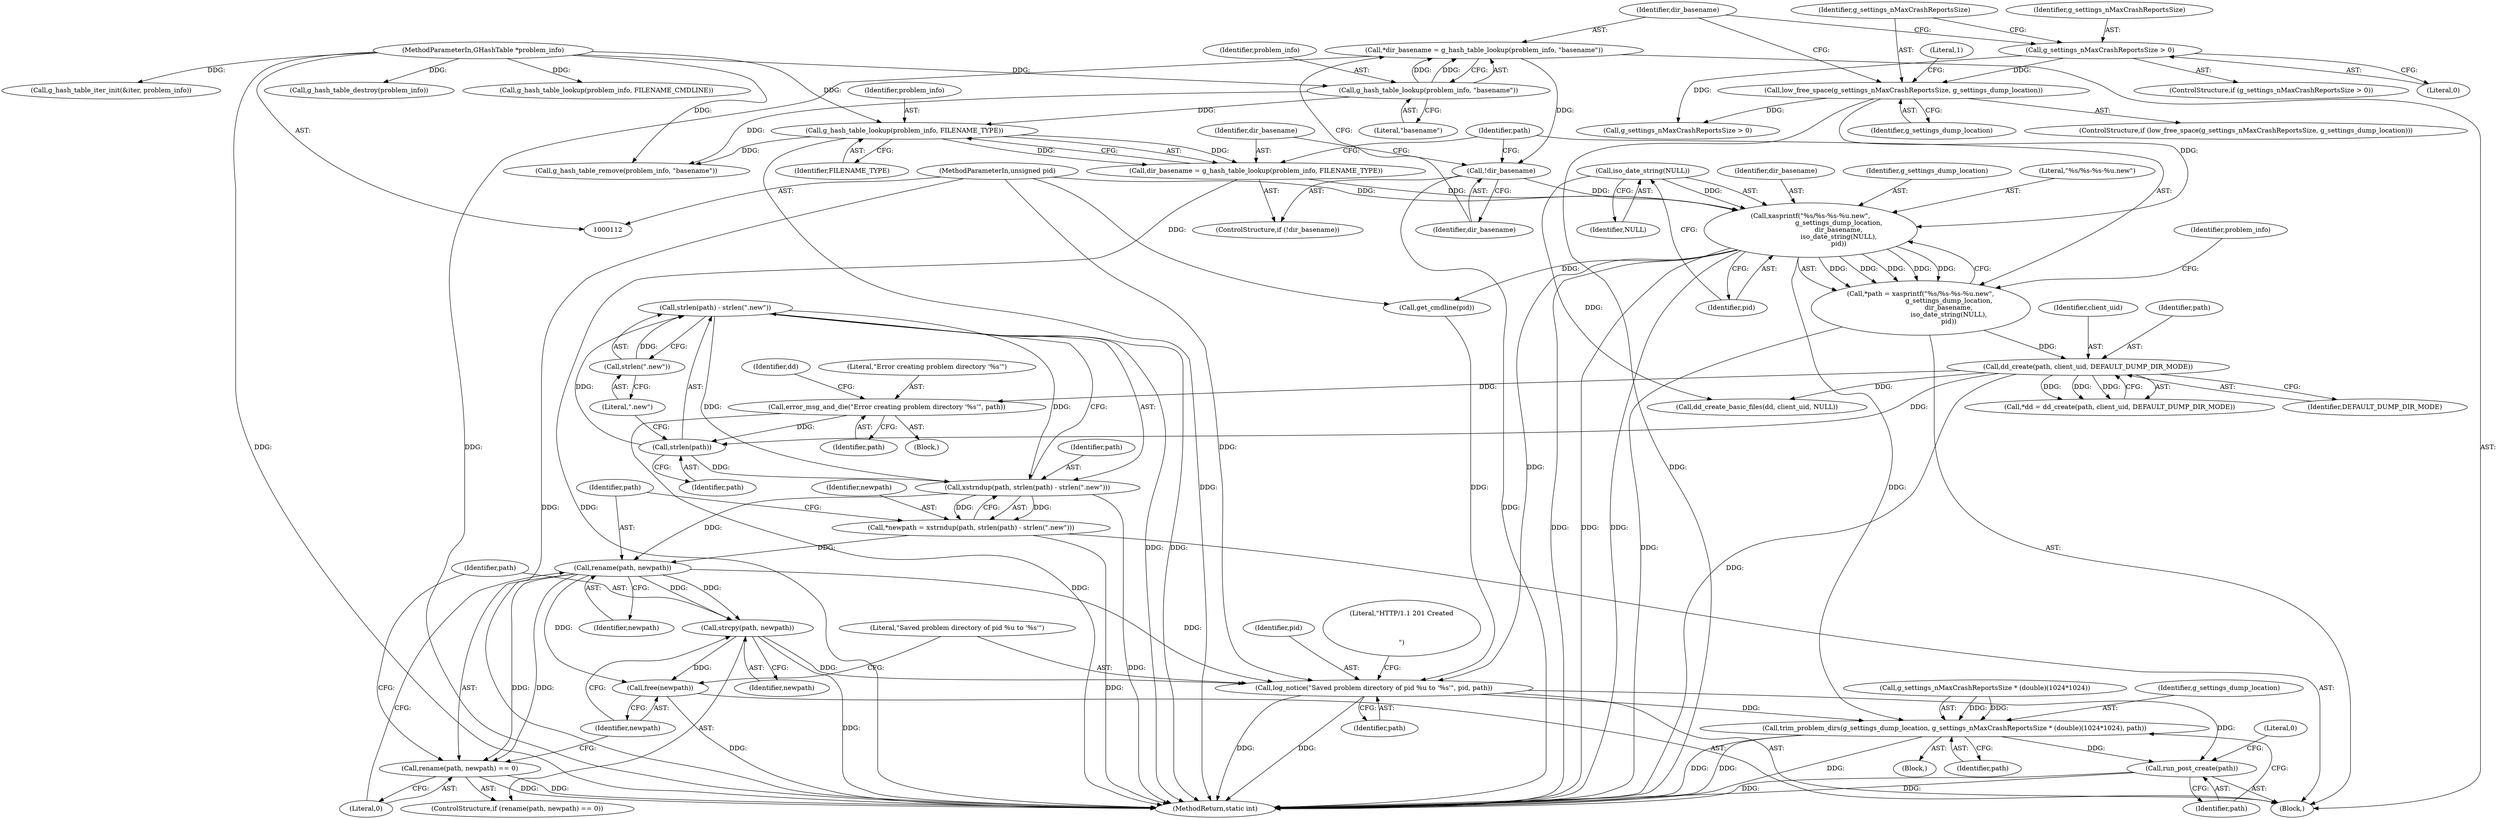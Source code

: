 digraph "1_abrt_8939398b82006ba1fec4ed491339fc075f43fc7c@API" {
"1000243" [label="(Call,strlen(path) - strlen(\".new\"))"];
"1000244" [label="(Call,strlen(path))"];
"1000157" [label="(Call,dd_create(path, client_uid, DEFAULT_DUMP_DIR_MODE))"];
"1000142" [label="(Call,*path = xasprintf(\"%s/%s-%s-%u.new\",\n                           g_settings_dump_location,\n                           dir_basename,\n                           iso_date_string(NULL),\n                           pid))"];
"1000144" [label="(Call,xasprintf(\"%s/%s-%s-%u.new\",\n                           g_settings_dump_location,\n                           dir_basename,\n                           iso_date_string(NULL),\n                           pid))"];
"1000122" [label="(Call,low_free_space(g_settings_nMaxCrashReportsSize, g_settings_dump_location))"];
"1000117" [label="(Call,g_settings_nMaxCrashReportsSize > 0)"];
"1000134" [label="(Call,!dir_basename)"];
"1000128" [label="(Call,*dir_basename = g_hash_table_lookup(problem_info, \"basename\"))"];
"1000130" [label="(Call,g_hash_table_lookup(problem_info, \"basename\"))"];
"1000113" [label="(MethodParameterIn,GHashTable *problem_info)"];
"1000136" [label="(Call,dir_basename = g_hash_table_lookup(problem_info, FILENAME_TYPE))"];
"1000138" [label="(Call,g_hash_table_lookup(problem_info, FILENAME_TYPE))"];
"1000148" [label="(Call,iso_date_string(NULL))"];
"1000114" [label="(MethodParameterIn,unsigned pid)"];
"1000165" [label="(Call,error_msg_and_die(\"Error creating problem directory '%s'\", path))"];
"1000246" [label="(Call,strlen(\".new\"))"];
"1000241" [label="(Call,xstrndup(path, strlen(path) - strlen(\".new\")))"];
"1000239" [label="(Call,*newpath = xstrndup(path, strlen(path) - strlen(\".new\")))"];
"1000250" [label="(Call,rename(path, newpath))"];
"1000249" [label="(Call,rename(path, newpath) == 0)"];
"1000254" [label="(Call,strcpy(path, newpath))"];
"1000257" [label="(Call,free(newpath))"];
"1000259" [label="(Call,log_notice(\"Saved problem directory of pid %u to '%s'\", pid, path))"];
"1000277" [label="(Call,trim_problem_dirs(g_settings_dump_location, g_settings_nMaxCrashReportsSize * (double)(1024*1024), path))"];
"1000287" [label="(Call,run_post_create(path))"];
"1000136" [label="(Call,dir_basename = g_hash_table_lookup(problem_info, FILENAME_TYPE))"];
"1000288" [label="(Identifier,path)"];
"1000242" [label="(Identifier,path)"];
"1000241" [label="(Call,xstrndup(path, strlen(path) - strlen(\".new\")))"];
"1000262" [label="(Identifier,path)"];
"1000134" [label="(Call,!dir_basename)"];
"1000257" [label="(Call,free(newpath))"];
"1000243" [label="(Call,strlen(path) - strlen(\".new\"))"];
"1000290" [label="(Literal,0)"];
"1000253" [label="(Literal,0)"];
"1000147" [label="(Identifier,dir_basename)"];
"1000168" [label="(Call,dd_create_basic_files(dd, client_uid, NULL))"];
"1000247" [label="(Literal,\".new\")"];
"1000117" [label="(Call,g_settings_nMaxCrashReportsSize > 0)"];
"1000157" [label="(Call,dd_create(path, client_uid, DEFAULT_DUMP_DIR_MODE))"];
"1000140" [label="(Identifier,FILENAME_TYPE)"];
"1000137" [label="(Identifier,dir_basename)"];
"1000114" [label="(MethodParameterIn,unsigned pid)"];
"1000130" [label="(Call,g_hash_table_lookup(problem_info, \"basename\"))"];
"1000279" [label="(Call,g_settings_nMaxCrashReportsSize * (double)(1024*1024))"];
"1000213" [label="(Call,g_hash_table_iter_init(&iter, problem_info))"];
"1000113" [label="(MethodParameterIn,GHashTable *problem_info)"];
"1000116" [label="(ControlStructure,if (g_settings_nMaxCrashReportsSize > 0))"];
"1000245" [label="(Identifier,path)"];
"1000119" [label="(Literal,0)"];
"1000133" [label="(ControlStructure,if (!dir_basename))"];
"1000164" [label="(Block,)"];
"1000246" [label="(Call,strlen(\".new\"))"];
"1000255" [label="(Identifier,path)"];
"1000249" [label="(Call,rename(path, newpath) == 0)"];
"1000129" [label="(Identifier,dir_basename)"];
"1000291" [label="(MethodReturn,static int)"];
"1000123" [label="(Identifier,g_settings_nMaxCrashReportsSize)"];
"1000244" [label="(Call,strlen(path))"];
"1000146" [label="(Identifier,g_settings_dump_location)"];
"1000139" [label="(Identifier,problem_info)"];
"1000128" [label="(Call,*dir_basename = g_hash_table_lookup(problem_info, \"basename\"))"];
"1000276" [label="(Block,)"];
"1000261" [label="(Identifier,pid)"];
"1000122" [label="(Call,low_free_space(g_settings_nMaxCrashReportsSize, g_settings_dump_location))"];
"1000149" [label="(Identifier,NULL)"];
"1000264" [label="(Literal,\"HTTP/1.1 201 Created\r\n\r\n\")"];
"1000278" [label="(Identifier,g_settings_dump_location)"];
"1000126" [label="(Literal,1)"];
"1000259" [label="(Call,log_notice(\"Saved problem directory of pid %u to '%s'\", pid, path))"];
"1000286" [label="(Identifier,path)"];
"1000159" [label="(Identifier,client_uid)"];
"1000167" [label="(Identifier,path)"];
"1000138" [label="(Call,g_hash_table_lookup(problem_info, FILENAME_TYPE))"];
"1000169" [label="(Identifier,dd)"];
"1000258" [label="(Identifier,newpath)"];
"1000239" [label="(Call,*newpath = xstrndup(path, strlen(path) - strlen(\".new\")))"];
"1000148" [label="(Call,iso_date_string(NULL))"];
"1000166" [label="(Literal,\"Error creating problem directory '%s'\")"];
"1000151" [label="(Call,g_hash_table_remove(problem_info, \"basename\"))"];
"1000131" [label="(Identifier,problem_info)"];
"1000236" [label="(Call,g_hash_table_destroy(problem_info))"];
"1000260" [label="(Literal,\"Saved problem directory of pid %u to '%s'\")"];
"1000160" [label="(Identifier,DEFAULT_DUMP_DIR_MODE)"];
"1000273" [label="(Call,g_settings_nMaxCrashReportsSize > 0)"];
"1000250" [label="(Call,rename(path, newpath))"];
"1000115" [label="(Block,)"];
"1000277" [label="(Call,trim_problem_dirs(g_settings_dump_location, g_settings_nMaxCrashReportsSize * (double)(1024*1024), path))"];
"1000252" [label="(Identifier,newpath)"];
"1000150" [label="(Identifier,pid)"];
"1000165" [label="(Call,error_msg_and_die(\"Error creating problem directory '%s'\", path))"];
"1000145" [label="(Literal,\"%s/%s-%s-%u.new\")"];
"1000135" [label="(Identifier,dir_basename)"];
"1000124" [label="(Identifier,g_settings_dump_location)"];
"1000143" [label="(Identifier,path)"];
"1000179" [label="(Call,g_hash_table_lookup(problem_info, FILENAME_CMDLINE))"];
"1000256" [label="(Identifier,newpath)"];
"1000158" [label="(Identifier,path)"];
"1000189" [label="(Call,get_cmdline(pid))"];
"1000254" [label="(Call,strcpy(path, newpath))"];
"1000155" [label="(Call,*dd = dd_create(path, client_uid, DEFAULT_DUMP_DIR_MODE))"];
"1000240" [label="(Identifier,newpath)"];
"1000121" [label="(ControlStructure,if (low_free_space(g_settings_nMaxCrashReportsSize, g_settings_dump_location)))"];
"1000287" [label="(Call,run_post_create(path))"];
"1000142" [label="(Call,*path = xasprintf(\"%s/%s-%s-%u.new\",\n                           g_settings_dump_location,\n                           dir_basename,\n                           iso_date_string(NULL),\n                           pid))"];
"1000248" [label="(ControlStructure,if (rename(path, newpath) == 0))"];
"1000251" [label="(Identifier,path)"];
"1000144" [label="(Call,xasprintf(\"%s/%s-%s-%u.new\",\n                           g_settings_dump_location,\n                           dir_basename,\n                           iso_date_string(NULL),\n                           pid))"];
"1000118" [label="(Identifier,g_settings_nMaxCrashReportsSize)"];
"1000152" [label="(Identifier,problem_info)"];
"1000132" [label="(Literal,\"basename\")"];
"1000243" -> "1000241"  [label="AST: "];
"1000243" -> "1000246"  [label="CFG: "];
"1000244" -> "1000243"  [label="AST: "];
"1000246" -> "1000243"  [label="AST: "];
"1000241" -> "1000243"  [label="CFG: "];
"1000243" -> "1000291"  [label="DDG: "];
"1000243" -> "1000291"  [label="DDG: "];
"1000243" -> "1000241"  [label="DDG: "];
"1000243" -> "1000241"  [label="DDG: "];
"1000244" -> "1000243"  [label="DDG: "];
"1000246" -> "1000243"  [label="DDG: "];
"1000244" -> "1000245"  [label="CFG: "];
"1000245" -> "1000244"  [label="AST: "];
"1000247" -> "1000244"  [label="CFG: "];
"1000244" -> "1000241"  [label="DDG: "];
"1000157" -> "1000244"  [label="DDG: "];
"1000165" -> "1000244"  [label="DDG: "];
"1000157" -> "1000155"  [label="AST: "];
"1000157" -> "1000160"  [label="CFG: "];
"1000158" -> "1000157"  [label="AST: "];
"1000159" -> "1000157"  [label="AST: "];
"1000160" -> "1000157"  [label="AST: "];
"1000155" -> "1000157"  [label="CFG: "];
"1000157" -> "1000291"  [label="DDG: "];
"1000157" -> "1000155"  [label="DDG: "];
"1000157" -> "1000155"  [label="DDG: "];
"1000157" -> "1000155"  [label="DDG: "];
"1000142" -> "1000157"  [label="DDG: "];
"1000157" -> "1000165"  [label="DDG: "];
"1000157" -> "1000168"  [label="DDG: "];
"1000142" -> "1000115"  [label="AST: "];
"1000142" -> "1000144"  [label="CFG: "];
"1000143" -> "1000142"  [label="AST: "];
"1000144" -> "1000142"  [label="AST: "];
"1000152" -> "1000142"  [label="CFG: "];
"1000142" -> "1000291"  [label="DDG: "];
"1000144" -> "1000142"  [label="DDG: "];
"1000144" -> "1000142"  [label="DDG: "];
"1000144" -> "1000142"  [label="DDG: "];
"1000144" -> "1000142"  [label="DDG: "];
"1000144" -> "1000142"  [label="DDG: "];
"1000144" -> "1000150"  [label="CFG: "];
"1000145" -> "1000144"  [label="AST: "];
"1000146" -> "1000144"  [label="AST: "];
"1000147" -> "1000144"  [label="AST: "];
"1000148" -> "1000144"  [label="AST: "];
"1000150" -> "1000144"  [label="AST: "];
"1000144" -> "1000291"  [label="DDG: "];
"1000144" -> "1000291"  [label="DDG: "];
"1000144" -> "1000291"  [label="DDG: "];
"1000122" -> "1000144"  [label="DDG: "];
"1000134" -> "1000144"  [label="DDG: "];
"1000136" -> "1000144"  [label="DDG: "];
"1000148" -> "1000144"  [label="DDG: "];
"1000114" -> "1000144"  [label="DDG: "];
"1000144" -> "1000189"  [label="DDG: "];
"1000144" -> "1000259"  [label="DDG: "];
"1000144" -> "1000277"  [label="DDG: "];
"1000122" -> "1000121"  [label="AST: "];
"1000122" -> "1000124"  [label="CFG: "];
"1000123" -> "1000122"  [label="AST: "];
"1000124" -> "1000122"  [label="AST: "];
"1000126" -> "1000122"  [label="CFG: "];
"1000129" -> "1000122"  [label="CFG: "];
"1000122" -> "1000291"  [label="DDG: "];
"1000117" -> "1000122"  [label="DDG: "];
"1000122" -> "1000273"  [label="DDG: "];
"1000117" -> "1000116"  [label="AST: "];
"1000117" -> "1000119"  [label="CFG: "];
"1000118" -> "1000117"  [label="AST: "];
"1000119" -> "1000117"  [label="AST: "];
"1000123" -> "1000117"  [label="CFG: "];
"1000129" -> "1000117"  [label="CFG: "];
"1000117" -> "1000273"  [label="DDG: "];
"1000134" -> "1000133"  [label="AST: "];
"1000134" -> "1000135"  [label="CFG: "];
"1000135" -> "1000134"  [label="AST: "];
"1000137" -> "1000134"  [label="CFG: "];
"1000143" -> "1000134"  [label="CFG: "];
"1000134" -> "1000291"  [label="DDG: "];
"1000128" -> "1000134"  [label="DDG: "];
"1000128" -> "1000115"  [label="AST: "];
"1000128" -> "1000130"  [label="CFG: "];
"1000129" -> "1000128"  [label="AST: "];
"1000130" -> "1000128"  [label="AST: "];
"1000135" -> "1000128"  [label="CFG: "];
"1000128" -> "1000291"  [label="DDG: "];
"1000130" -> "1000128"  [label="DDG: "];
"1000130" -> "1000128"  [label="DDG: "];
"1000130" -> "1000132"  [label="CFG: "];
"1000131" -> "1000130"  [label="AST: "];
"1000132" -> "1000130"  [label="AST: "];
"1000113" -> "1000130"  [label="DDG: "];
"1000130" -> "1000138"  [label="DDG: "];
"1000130" -> "1000151"  [label="DDG: "];
"1000113" -> "1000112"  [label="AST: "];
"1000113" -> "1000291"  [label="DDG: "];
"1000113" -> "1000138"  [label="DDG: "];
"1000113" -> "1000151"  [label="DDG: "];
"1000113" -> "1000179"  [label="DDG: "];
"1000113" -> "1000213"  [label="DDG: "];
"1000113" -> "1000236"  [label="DDG: "];
"1000136" -> "1000133"  [label="AST: "];
"1000136" -> "1000138"  [label="CFG: "];
"1000137" -> "1000136"  [label="AST: "];
"1000138" -> "1000136"  [label="AST: "];
"1000143" -> "1000136"  [label="CFG: "];
"1000136" -> "1000291"  [label="DDG: "];
"1000138" -> "1000136"  [label="DDG: "];
"1000138" -> "1000136"  [label="DDG: "];
"1000138" -> "1000140"  [label="CFG: "];
"1000139" -> "1000138"  [label="AST: "];
"1000140" -> "1000138"  [label="AST: "];
"1000138" -> "1000291"  [label="DDG: "];
"1000138" -> "1000151"  [label="DDG: "];
"1000148" -> "1000149"  [label="CFG: "];
"1000149" -> "1000148"  [label="AST: "];
"1000150" -> "1000148"  [label="CFG: "];
"1000148" -> "1000168"  [label="DDG: "];
"1000114" -> "1000112"  [label="AST: "];
"1000114" -> "1000291"  [label="DDG: "];
"1000114" -> "1000189"  [label="DDG: "];
"1000114" -> "1000259"  [label="DDG: "];
"1000165" -> "1000164"  [label="AST: "];
"1000165" -> "1000167"  [label="CFG: "];
"1000166" -> "1000165"  [label="AST: "];
"1000167" -> "1000165"  [label="AST: "];
"1000169" -> "1000165"  [label="CFG: "];
"1000165" -> "1000291"  [label="DDG: "];
"1000246" -> "1000247"  [label="CFG: "];
"1000247" -> "1000246"  [label="AST: "];
"1000241" -> "1000239"  [label="AST: "];
"1000242" -> "1000241"  [label="AST: "];
"1000239" -> "1000241"  [label="CFG: "];
"1000241" -> "1000291"  [label="DDG: "];
"1000241" -> "1000239"  [label="DDG: "];
"1000241" -> "1000239"  [label="DDG: "];
"1000241" -> "1000250"  [label="DDG: "];
"1000239" -> "1000115"  [label="AST: "];
"1000240" -> "1000239"  [label="AST: "];
"1000251" -> "1000239"  [label="CFG: "];
"1000239" -> "1000291"  [label="DDG: "];
"1000239" -> "1000250"  [label="DDG: "];
"1000250" -> "1000249"  [label="AST: "];
"1000250" -> "1000252"  [label="CFG: "];
"1000251" -> "1000250"  [label="AST: "];
"1000252" -> "1000250"  [label="AST: "];
"1000253" -> "1000250"  [label="CFG: "];
"1000250" -> "1000249"  [label="DDG: "];
"1000250" -> "1000249"  [label="DDG: "];
"1000250" -> "1000254"  [label="DDG: "];
"1000250" -> "1000254"  [label="DDG: "];
"1000250" -> "1000257"  [label="DDG: "];
"1000250" -> "1000259"  [label="DDG: "];
"1000249" -> "1000248"  [label="AST: "];
"1000249" -> "1000253"  [label="CFG: "];
"1000253" -> "1000249"  [label="AST: "];
"1000255" -> "1000249"  [label="CFG: "];
"1000258" -> "1000249"  [label="CFG: "];
"1000249" -> "1000291"  [label="DDG: "];
"1000249" -> "1000291"  [label="DDG: "];
"1000254" -> "1000248"  [label="AST: "];
"1000254" -> "1000256"  [label="CFG: "];
"1000255" -> "1000254"  [label="AST: "];
"1000256" -> "1000254"  [label="AST: "];
"1000258" -> "1000254"  [label="CFG: "];
"1000254" -> "1000291"  [label="DDG: "];
"1000254" -> "1000257"  [label="DDG: "];
"1000254" -> "1000259"  [label="DDG: "];
"1000257" -> "1000115"  [label="AST: "];
"1000257" -> "1000258"  [label="CFG: "];
"1000258" -> "1000257"  [label="AST: "];
"1000260" -> "1000257"  [label="CFG: "];
"1000257" -> "1000291"  [label="DDG: "];
"1000259" -> "1000115"  [label="AST: "];
"1000259" -> "1000262"  [label="CFG: "];
"1000260" -> "1000259"  [label="AST: "];
"1000261" -> "1000259"  [label="AST: "];
"1000262" -> "1000259"  [label="AST: "];
"1000264" -> "1000259"  [label="CFG: "];
"1000259" -> "1000291"  [label="DDG: "];
"1000259" -> "1000291"  [label="DDG: "];
"1000189" -> "1000259"  [label="DDG: "];
"1000259" -> "1000277"  [label="DDG: "];
"1000259" -> "1000287"  [label="DDG: "];
"1000277" -> "1000276"  [label="AST: "];
"1000277" -> "1000286"  [label="CFG: "];
"1000278" -> "1000277"  [label="AST: "];
"1000279" -> "1000277"  [label="AST: "];
"1000286" -> "1000277"  [label="AST: "];
"1000288" -> "1000277"  [label="CFG: "];
"1000277" -> "1000291"  [label="DDG: "];
"1000277" -> "1000291"  [label="DDG: "];
"1000277" -> "1000291"  [label="DDG: "];
"1000279" -> "1000277"  [label="DDG: "];
"1000279" -> "1000277"  [label="DDG: "];
"1000277" -> "1000287"  [label="DDG: "];
"1000287" -> "1000115"  [label="AST: "];
"1000287" -> "1000288"  [label="CFG: "];
"1000288" -> "1000287"  [label="AST: "];
"1000290" -> "1000287"  [label="CFG: "];
"1000287" -> "1000291"  [label="DDG: "];
"1000287" -> "1000291"  [label="DDG: "];
}
